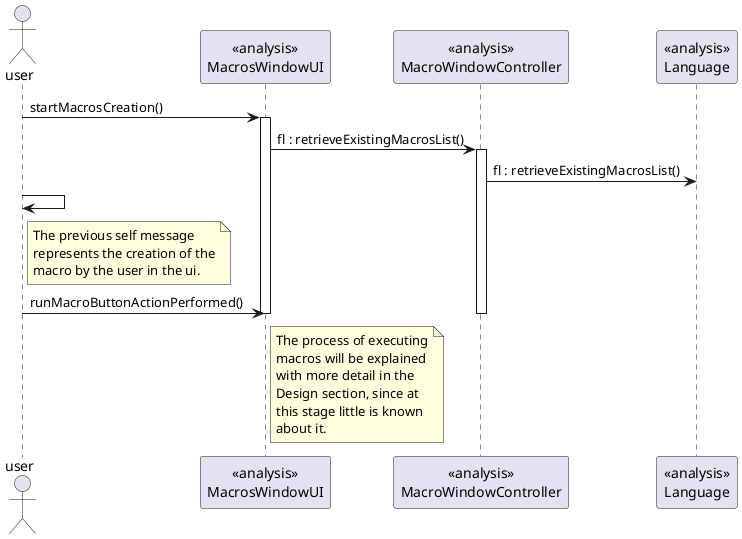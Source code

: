 @startuml doc-files/find_workbooks_analysis_diagram.png
actor user 
participant "<<analysis>>\nMacrosWindowUI" as ui
participant "<<analysis>>\nMacroWindowController" as controller
participant "<<analysis>>\nLanguage" as language
user  -> ui : startMacrosCreation()
activate ui
ui -> controller : fl : retrieveExistingMacrosList()
activate controller
controller -> language : fl : retrieveExistingMacrosList()
user -> user 
note right of user
The previous self message
represents the creation of the
macro by the user in the ui.
end note
user -> ui : runMacroButtonActionPerformed()
note right of ui
The process of executing
macros will be explained
with more detail in the
Design section, since at
this stage little is known
about it.
end note
deactivate controller
deactivate ui
@enduml